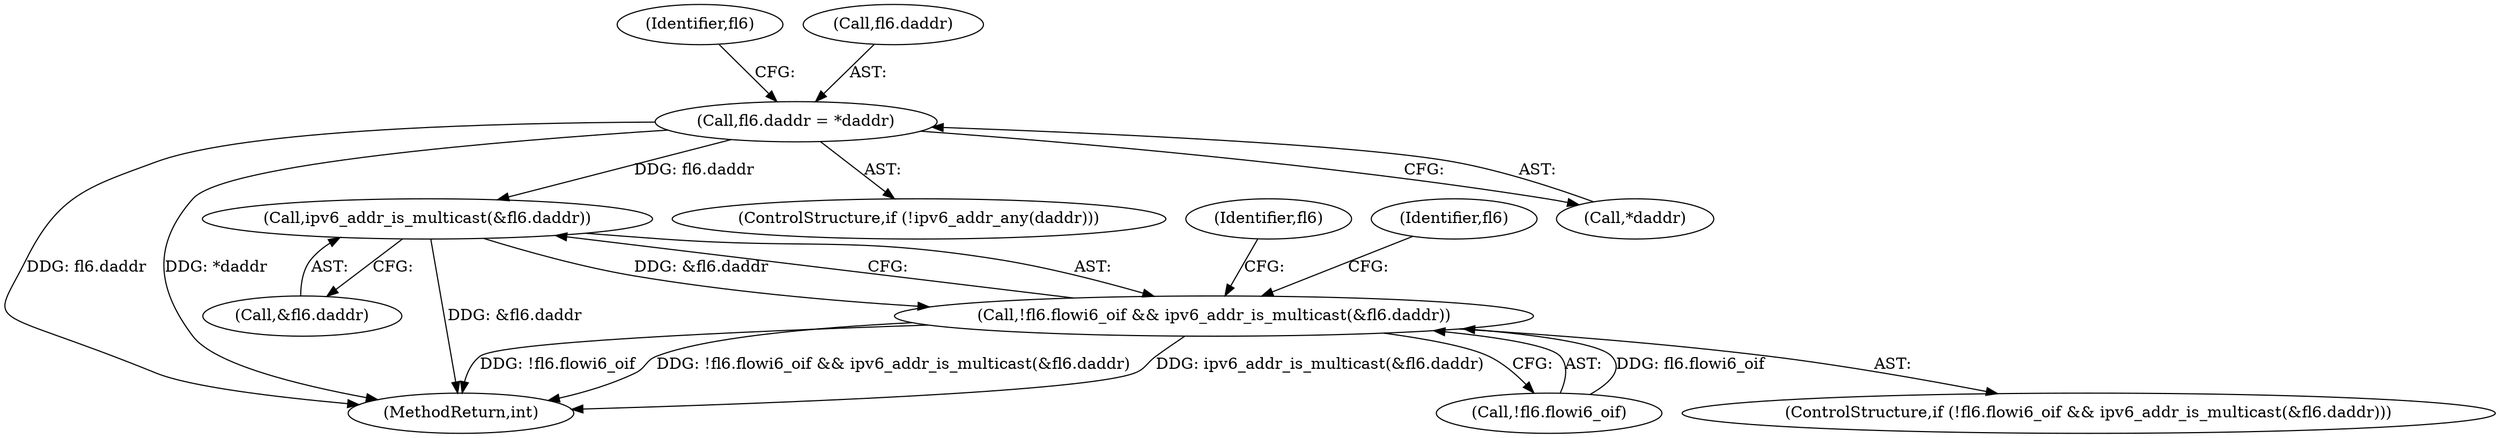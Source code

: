digraph "0_linux_45f6fad84cc305103b28d73482b344d7f5b76f39_18@pointer" {
"1000680" [label="(Call,fl6.daddr = *daddr)"];
"1000742" [label="(Call,ipv6_addr_is_multicast(&fl6.daddr))"];
"1000737" [label="(Call,!fl6.flowi6_oif && ipv6_addr_is_multicast(&fl6.daddr))"];
"1000750" [label="(Identifier,fl6)"];
"1000737" [label="(Call,!fl6.flowi6_oif && ipv6_addr_is_multicast(&fl6.daddr))"];
"1000680" [label="(Call,fl6.daddr = *daddr)"];
"1000676" [label="(ControlStructure,if (!ipv6_addr_any(daddr)))"];
"1000742" [label="(Call,ipv6_addr_is_multicast(&fl6.daddr))"];
"1000701" [label="(Identifier,fl6)"];
"1000762" [label="(Identifier,fl6)"];
"1000743" [label="(Call,&fl6.daddr)"];
"1000738" [label="(Call,!fl6.flowi6_oif)"];
"1001034" [label="(MethodReturn,int)"];
"1000684" [label="(Call,*daddr)"];
"1000736" [label="(ControlStructure,if (!fl6.flowi6_oif && ipv6_addr_is_multicast(&fl6.daddr)))"];
"1000681" [label="(Call,fl6.daddr)"];
"1000680" -> "1000676"  [label="AST: "];
"1000680" -> "1000684"  [label="CFG: "];
"1000681" -> "1000680"  [label="AST: "];
"1000684" -> "1000680"  [label="AST: "];
"1000701" -> "1000680"  [label="CFG: "];
"1000680" -> "1001034"  [label="DDG: fl6.daddr"];
"1000680" -> "1001034"  [label="DDG: *daddr"];
"1000680" -> "1000742"  [label="DDG: fl6.daddr"];
"1000742" -> "1000737"  [label="AST: "];
"1000742" -> "1000743"  [label="CFG: "];
"1000743" -> "1000742"  [label="AST: "];
"1000737" -> "1000742"  [label="CFG: "];
"1000742" -> "1001034"  [label="DDG: &fl6.daddr"];
"1000742" -> "1000737"  [label="DDG: &fl6.daddr"];
"1000737" -> "1000736"  [label="AST: "];
"1000737" -> "1000738"  [label="CFG: "];
"1000738" -> "1000737"  [label="AST: "];
"1000750" -> "1000737"  [label="CFG: "];
"1000762" -> "1000737"  [label="CFG: "];
"1000737" -> "1001034"  [label="DDG: ipv6_addr_is_multicast(&fl6.daddr)"];
"1000737" -> "1001034"  [label="DDG: !fl6.flowi6_oif"];
"1000737" -> "1001034"  [label="DDG: !fl6.flowi6_oif && ipv6_addr_is_multicast(&fl6.daddr)"];
"1000738" -> "1000737"  [label="DDG: fl6.flowi6_oif"];
}
